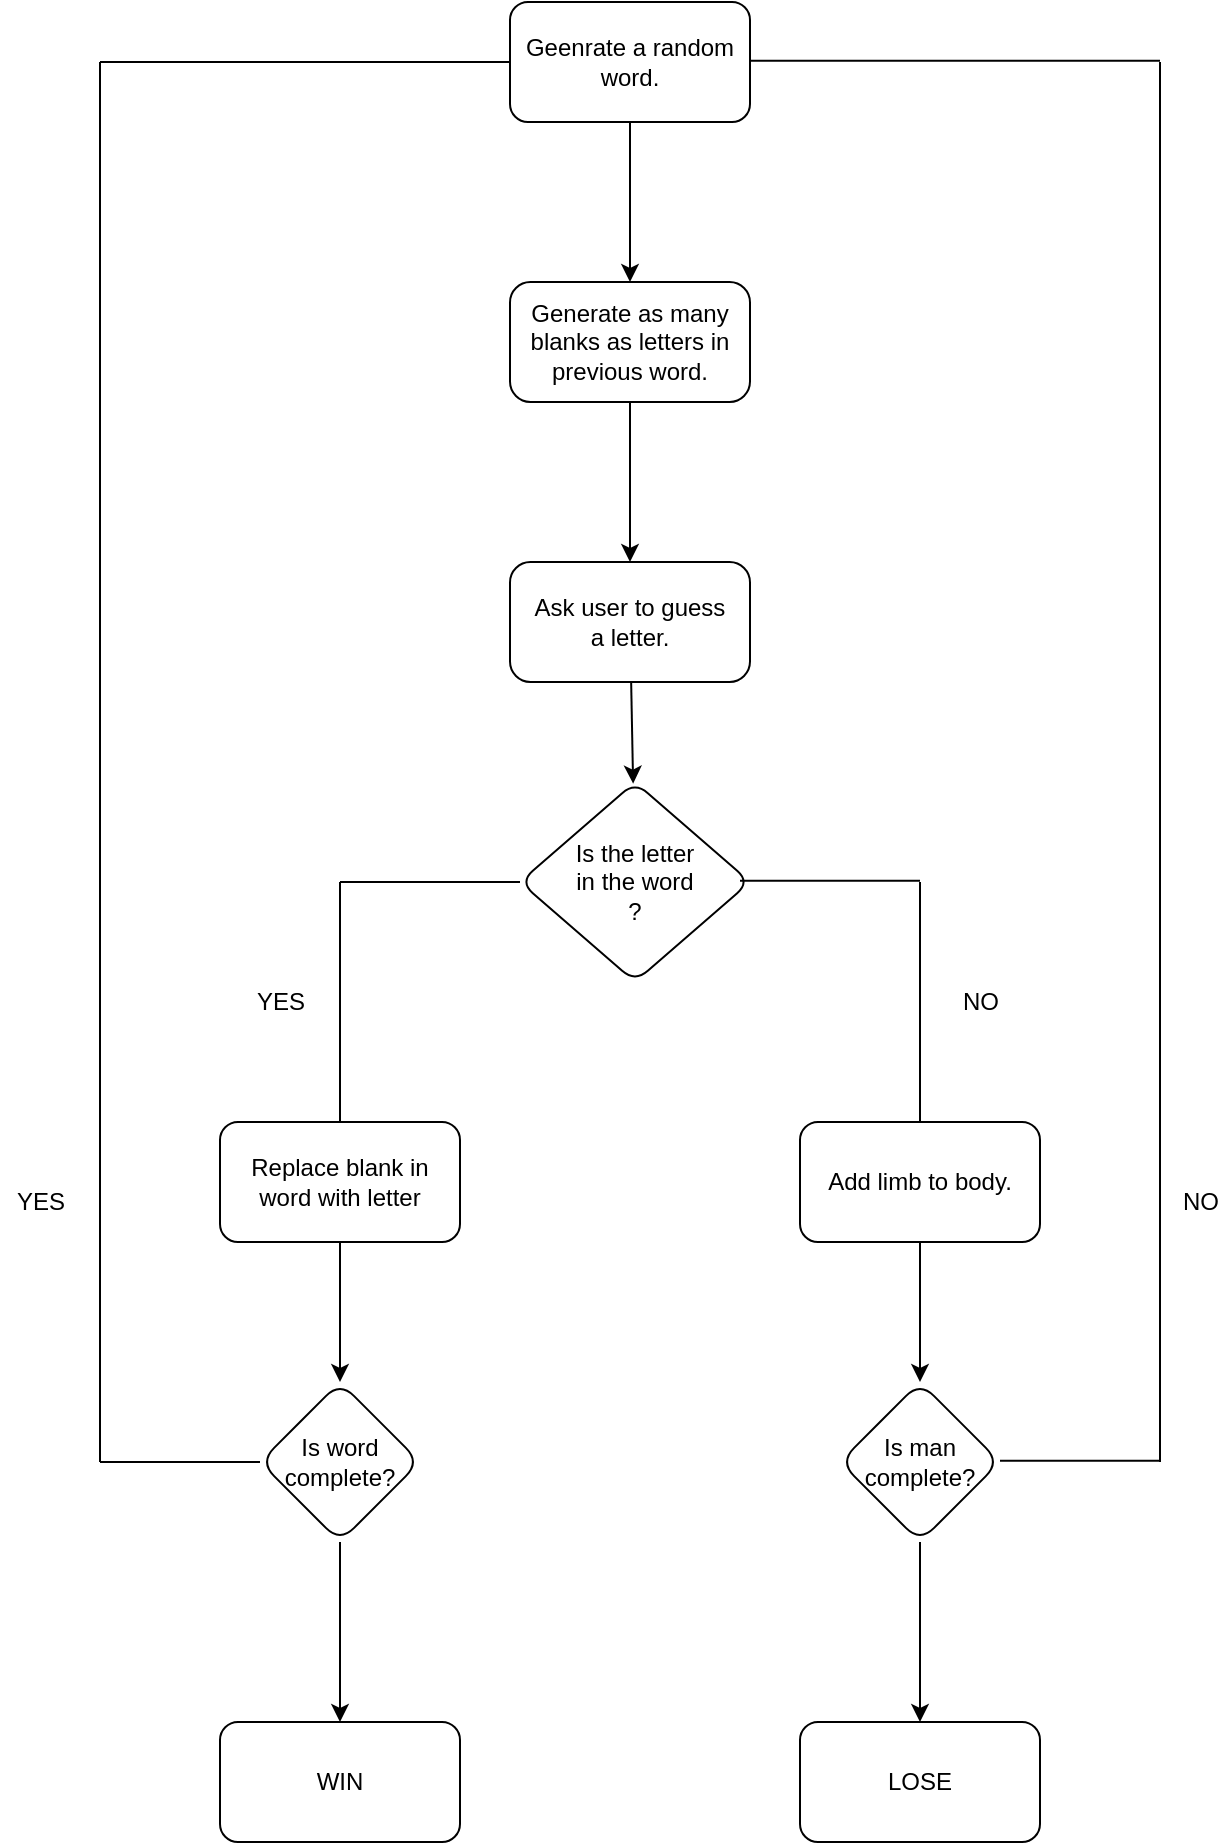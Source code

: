<mxfile>
    <diagram id="ryfTqH4PHqvBmu8Quml9" name="Page-1">
        <mxGraphModel dx="1175" dy="768" grid="1" gridSize="10" guides="1" tooltips="1" connect="1" arrows="1" fold="1" page="1" pageScale="1" pageWidth="850" pageHeight="1100" math="0" shadow="0">
            <root>
                <mxCell id="0"/>
                <mxCell id="1" parent="0"/>
                <mxCell id="45" value="" style="edgeStyle=none;html=1;" edge="1" parent="1" source="43" target="44">
                    <mxGeometry relative="1" as="geometry"/>
                </mxCell>
                <mxCell id="43" value="Geenrate a random&lt;br&gt;word." style="rounded=1;whiteSpace=wrap;html=1;" vertex="1" parent="1">
                    <mxGeometry x="365" width="120" height="60" as="geometry"/>
                </mxCell>
                <mxCell id="47" value="" style="edgeStyle=none;html=1;" edge="1" parent="1" source="44" target="46">
                    <mxGeometry relative="1" as="geometry"/>
                </mxCell>
                <mxCell id="44" value="Generate as many blanks as letters in previous word." style="whiteSpace=wrap;html=1;rounded=1;arcSize=17;" vertex="1" parent="1">
                    <mxGeometry x="365" y="140" width="120" height="60" as="geometry"/>
                </mxCell>
                <mxCell id="49" value="" style="edgeStyle=none;html=1;" edge="1" parent="1" source="46" target="48">
                    <mxGeometry relative="1" as="geometry"/>
                </mxCell>
                <mxCell id="46" value="Ask user to guess&lt;br&gt;a letter." style="whiteSpace=wrap;html=1;rounded=1;arcSize=17;" vertex="1" parent="1">
                    <mxGeometry x="365" y="280" width="120" height="60" as="geometry"/>
                </mxCell>
                <mxCell id="48" value="Is the letter&lt;br&gt;in the word&lt;br&gt;?" style="rhombus;whiteSpace=wrap;html=1;rounded=1;arcSize=17;" vertex="1" parent="1">
                    <mxGeometry x="370" y="390" width="115" height="100" as="geometry"/>
                </mxCell>
                <mxCell id="50" value="" style="endArrow=none;html=1;entryX=0;entryY=0.5;entryDx=0;entryDy=0;" edge="1" parent="1" target="48">
                    <mxGeometry width="50" height="50" relative="1" as="geometry">
                        <mxPoint x="280" y="440" as="sourcePoint"/>
                        <mxPoint x="310" y="420" as="targetPoint"/>
                    </mxGeometry>
                </mxCell>
                <mxCell id="51" value="" style="endArrow=none;html=1;entryX=0;entryY=0.5;entryDx=0;entryDy=0;" edge="1" parent="1">
                    <mxGeometry width="50" height="50" relative="1" as="geometry">
                        <mxPoint x="480" y="439.38" as="sourcePoint"/>
                        <mxPoint x="570" y="439.38" as="targetPoint"/>
                    </mxGeometry>
                </mxCell>
                <mxCell id="52" value="" style="endArrow=none;html=1;" edge="1" parent="1">
                    <mxGeometry width="50" height="50" relative="1" as="geometry">
                        <mxPoint x="280" y="560" as="sourcePoint"/>
                        <mxPoint x="280" y="440" as="targetPoint"/>
                    </mxGeometry>
                </mxCell>
                <mxCell id="53" value="" style="endArrow=none;html=1;" edge="1" parent="1">
                    <mxGeometry width="50" height="50" relative="1" as="geometry">
                        <mxPoint x="570" y="560" as="sourcePoint"/>
                        <mxPoint x="570" y="440" as="targetPoint"/>
                    </mxGeometry>
                </mxCell>
                <mxCell id="54" value="YES" style="text;html=1;align=center;verticalAlign=middle;resizable=0;points=[];autosize=1;strokeColor=none;" vertex="1" parent="1">
                    <mxGeometry x="230" y="490" width="40" height="20" as="geometry"/>
                </mxCell>
                <mxCell id="55" value="NO" style="text;html=1;align=center;verticalAlign=middle;resizable=0;points=[];autosize=1;strokeColor=none;" vertex="1" parent="1">
                    <mxGeometry x="585" y="490" width="30" height="20" as="geometry"/>
                </mxCell>
                <mxCell id="59" value="" style="edgeStyle=none;html=1;" edge="1" parent="1" source="56" target="58">
                    <mxGeometry relative="1" as="geometry"/>
                </mxCell>
                <mxCell id="56" value="Replace blank in word with letter" style="rounded=1;whiteSpace=wrap;html=1;" vertex="1" parent="1">
                    <mxGeometry x="220" y="560" width="120" height="60" as="geometry"/>
                </mxCell>
                <mxCell id="61" value="" style="edgeStyle=none;html=1;" edge="1" parent="1" source="57" target="60">
                    <mxGeometry relative="1" as="geometry"/>
                </mxCell>
                <mxCell id="57" value="Add limb to body." style="rounded=1;whiteSpace=wrap;html=1;" vertex="1" parent="1">
                    <mxGeometry x="510" y="560" width="120" height="60" as="geometry"/>
                </mxCell>
                <mxCell id="73" value="" style="edgeStyle=none;html=1;" edge="1" parent="1" source="58" target="72">
                    <mxGeometry relative="1" as="geometry"/>
                </mxCell>
                <mxCell id="58" value="Is word&lt;br&gt;complete?" style="rhombus;whiteSpace=wrap;html=1;rounded=1;" vertex="1" parent="1">
                    <mxGeometry x="240" y="690" width="80" height="80" as="geometry"/>
                </mxCell>
                <mxCell id="75" value="" style="edgeStyle=none;html=1;" edge="1" parent="1" source="60" target="74">
                    <mxGeometry relative="1" as="geometry"/>
                </mxCell>
                <mxCell id="60" value="Is man&lt;br&gt;complete?" style="rhombus;whiteSpace=wrap;html=1;rounded=1;" vertex="1" parent="1">
                    <mxGeometry x="530" y="690" width="80" height="80" as="geometry"/>
                </mxCell>
                <mxCell id="62" value="" style="endArrow=none;html=1;entryX=0;entryY=0.5;entryDx=0;entryDy=0;" edge="1" parent="1" target="58">
                    <mxGeometry width="50" height="50" relative="1" as="geometry">
                        <mxPoint x="160" y="730" as="sourcePoint"/>
                        <mxPoint x="200" y="720" as="targetPoint"/>
                    </mxGeometry>
                </mxCell>
                <mxCell id="65" value="" style="endArrow=none;html=1;" edge="1" parent="1">
                    <mxGeometry width="50" height="50" relative="1" as="geometry">
                        <mxPoint x="160" y="730" as="sourcePoint"/>
                        <mxPoint x="160" y="30" as="targetPoint"/>
                    </mxGeometry>
                </mxCell>
                <mxCell id="66" value="" style="endArrow=none;html=1;entryX=0;entryY=0.5;entryDx=0;entryDy=0;" edge="1" parent="1" target="43">
                    <mxGeometry width="50" height="50" relative="1" as="geometry">
                        <mxPoint x="160" y="30" as="sourcePoint"/>
                        <mxPoint x="290" y="10" as="targetPoint"/>
                    </mxGeometry>
                </mxCell>
                <mxCell id="67" value="" style="endArrow=none;html=1;entryX=0;entryY=0.5;entryDx=0;entryDy=0;" edge="1" parent="1">
                    <mxGeometry width="50" height="50" relative="1" as="geometry">
                        <mxPoint x="610" y="729.38" as="sourcePoint"/>
                        <mxPoint x="690" y="729.38" as="targetPoint"/>
                    </mxGeometry>
                </mxCell>
                <mxCell id="68" value="" style="endArrow=none;html=1;" edge="1" parent="1">
                    <mxGeometry width="50" height="50" relative="1" as="geometry">
                        <mxPoint x="690" y="730" as="sourcePoint"/>
                        <mxPoint x="690" y="30.0" as="targetPoint"/>
                    </mxGeometry>
                </mxCell>
                <mxCell id="69" value="" style="endArrow=none;html=1;entryX=0;entryY=0.5;entryDx=0;entryDy=0;" edge="1" parent="1">
                    <mxGeometry width="50" height="50" relative="1" as="geometry">
                        <mxPoint x="485" y="29.38" as="sourcePoint"/>
                        <mxPoint x="690" y="29.38" as="targetPoint"/>
                    </mxGeometry>
                </mxCell>
                <mxCell id="70" value="NO" style="text;html=1;align=center;verticalAlign=middle;resizable=0;points=[];autosize=1;strokeColor=none;" vertex="1" parent="1">
                    <mxGeometry x="695" y="590" width="30" height="20" as="geometry"/>
                </mxCell>
                <mxCell id="71" value="YES" style="text;html=1;align=center;verticalAlign=middle;resizable=0;points=[];autosize=1;strokeColor=none;" vertex="1" parent="1">
                    <mxGeometry x="110" y="590" width="40" height="20" as="geometry"/>
                </mxCell>
                <mxCell id="72" value="WIN" style="whiteSpace=wrap;html=1;rounded=1;" vertex="1" parent="1">
                    <mxGeometry x="220" y="860" width="120" height="60" as="geometry"/>
                </mxCell>
                <mxCell id="74" value="LOSE" style="whiteSpace=wrap;html=1;rounded=1;" vertex="1" parent="1">
                    <mxGeometry x="510" y="860" width="120" height="60" as="geometry"/>
                </mxCell>
            </root>
        </mxGraphModel>
    </diagram>
</mxfile>